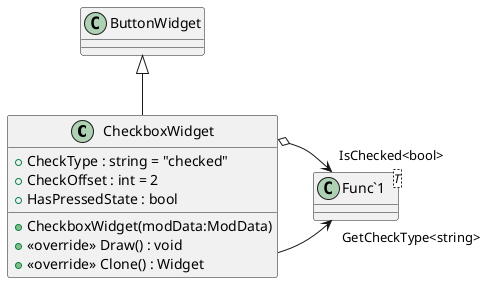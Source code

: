 @startuml
class CheckboxWidget {
    + CheckType : string = "checked"
    + CheckOffset : int = 2
    + HasPressedState : bool
    + CheckboxWidget(modData:ModData)
    + <<override>> Draw() : void
    + <<override>> Clone() : Widget
}
class "Func`1"<T> {
}
ButtonWidget <|-- CheckboxWidget
CheckboxWidget --> "GetCheckType<string>" "Func`1"
CheckboxWidget o-> "IsChecked<bool>" "Func`1"
@enduml
